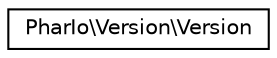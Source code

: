 digraph "Graphical Class Hierarchy"
{
  edge [fontname="Helvetica",fontsize="10",labelfontname="Helvetica",labelfontsize="10"];
  node [fontname="Helvetica",fontsize="10",shape=record];
  rankdir="LR";
  Node0 [label="PharIo\\Version\\Version",height=0.2,width=0.4,color="black", fillcolor="white", style="filled",URL="$classPharIo_1_1Version_1_1Version.html"];
}
